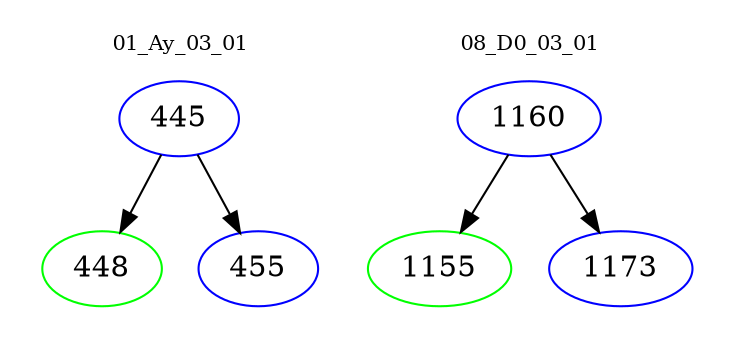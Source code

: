 digraph{
subgraph cluster_0 {
color = white
label = "01_Ay_03_01";
fontsize=10;
T0_445 [label="445", color="blue"]
T0_445 -> T0_448 [color="black"]
T0_448 [label="448", color="green"]
T0_445 -> T0_455 [color="black"]
T0_455 [label="455", color="blue"]
}
subgraph cluster_1 {
color = white
label = "08_D0_03_01";
fontsize=10;
T1_1160 [label="1160", color="blue"]
T1_1160 -> T1_1155 [color="black"]
T1_1155 [label="1155", color="green"]
T1_1160 -> T1_1173 [color="black"]
T1_1173 [label="1173", color="blue"]
}
}
